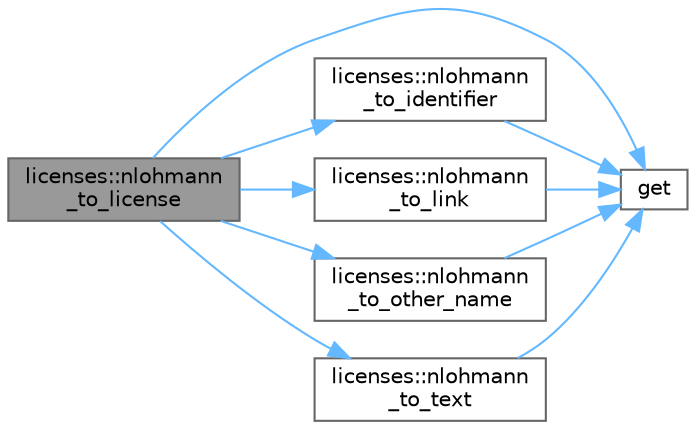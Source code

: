 digraph "licenses::nlohmann_to_license"
{
 // LATEX_PDF_SIZE
  bgcolor="transparent";
  edge [fontname=Helvetica,fontsize=10,labelfontname=Helvetica,labelfontsize=10];
  node [fontname=Helvetica,fontsize=10,shape=box,height=0.2,width=0.4];
  rankdir="LR";
  Node1 [id="Node000001",label="licenses::nlohmann\l_to_license",height=0.2,width=0.4,color="gray40", fillcolor="grey60", style="filled", fontcolor="black",tooltip=" "];
  Node1 -> Node2 [id="edge10_Node000001_Node000002",color="steelblue1",style="solid",tooltip=" "];
  Node2 [id="Node000002",label="get",height=0.2,width=0.4,color="grey40", fillcolor="white", style="filled",URL="$stdlist__overload_8cpp.html#a120a90058439faee14791b33f94c0693",tooltip=" "];
  Node1 -> Node3 [id="edge11_Node000001_Node000003",color="steelblue1",style="solid",tooltip=" "];
  Node3 [id="Node000003",label="licenses::nlohmann\l_to_identifier",height=0.2,width=0.4,color="grey40", fillcolor="white", style="filled",URL="$namespacelicenses.html#ac31862f57605740eae7063ead001f836",tooltip=" "];
  Node3 -> Node2 [id="edge12_Node000003_Node000002",color="steelblue1",style="solid",tooltip=" "];
  Node1 -> Node4 [id="edge13_Node000001_Node000004",color="steelblue1",style="solid",tooltip=" "];
  Node4 [id="Node000004",label="licenses::nlohmann\l_to_link",height=0.2,width=0.4,color="grey40", fillcolor="white", style="filled",URL="$namespacelicenses.html#a2249edeabb2046791ae9d9fc444205df",tooltip=" "];
  Node4 -> Node2 [id="edge14_Node000004_Node000002",color="steelblue1",style="solid",tooltip=" "];
  Node1 -> Node5 [id="edge15_Node000001_Node000005",color="steelblue1",style="solid",tooltip=" "];
  Node5 [id="Node000005",label="licenses::nlohmann\l_to_other_name",height=0.2,width=0.4,color="grey40", fillcolor="white", style="filled",URL="$namespacelicenses.html#a3567d2b22ee0aaf3741083fca61a438b",tooltip=" "];
  Node5 -> Node2 [id="edge16_Node000005_Node000002",color="steelblue1",style="solid",tooltip=" "];
  Node1 -> Node6 [id="edge17_Node000001_Node000006",color="steelblue1",style="solid",tooltip=" "];
  Node6 [id="Node000006",label="licenses::nlohmann\l_to_text",height=0.2,width=0.4,color="grey40", fillcolor="white", style="filled",URL="$namespacelicenses.html#a89f2c6542c0ce926537af441ad9bfc27",tooltip=" "];
  Node6 -> Node2 [id="edge18_Node000006_Node000002",color="steelblue1",style="solid",tooltip=" "];
}
